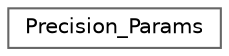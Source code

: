digraph "Graphical Class Hierarchy"
{
 // LATEX_PDF_SIZE
  bgcolor="transparent";
  edge [fontname=Helvetica,fontsize=10,labelfontname=Helvetica,labelfontsize=10];
  node [fontname=Helvetica,fontsize=10,shape=box,height=0.2,width=0.4];
  rankdir="LR";
  Node0 [id="Node000000",label="Precision_Params",height=0.2,width=0.4,color="grey40", fillcolor="white", style="filled",URL="$struct_precision___params.html",tooltip=" "];
}

